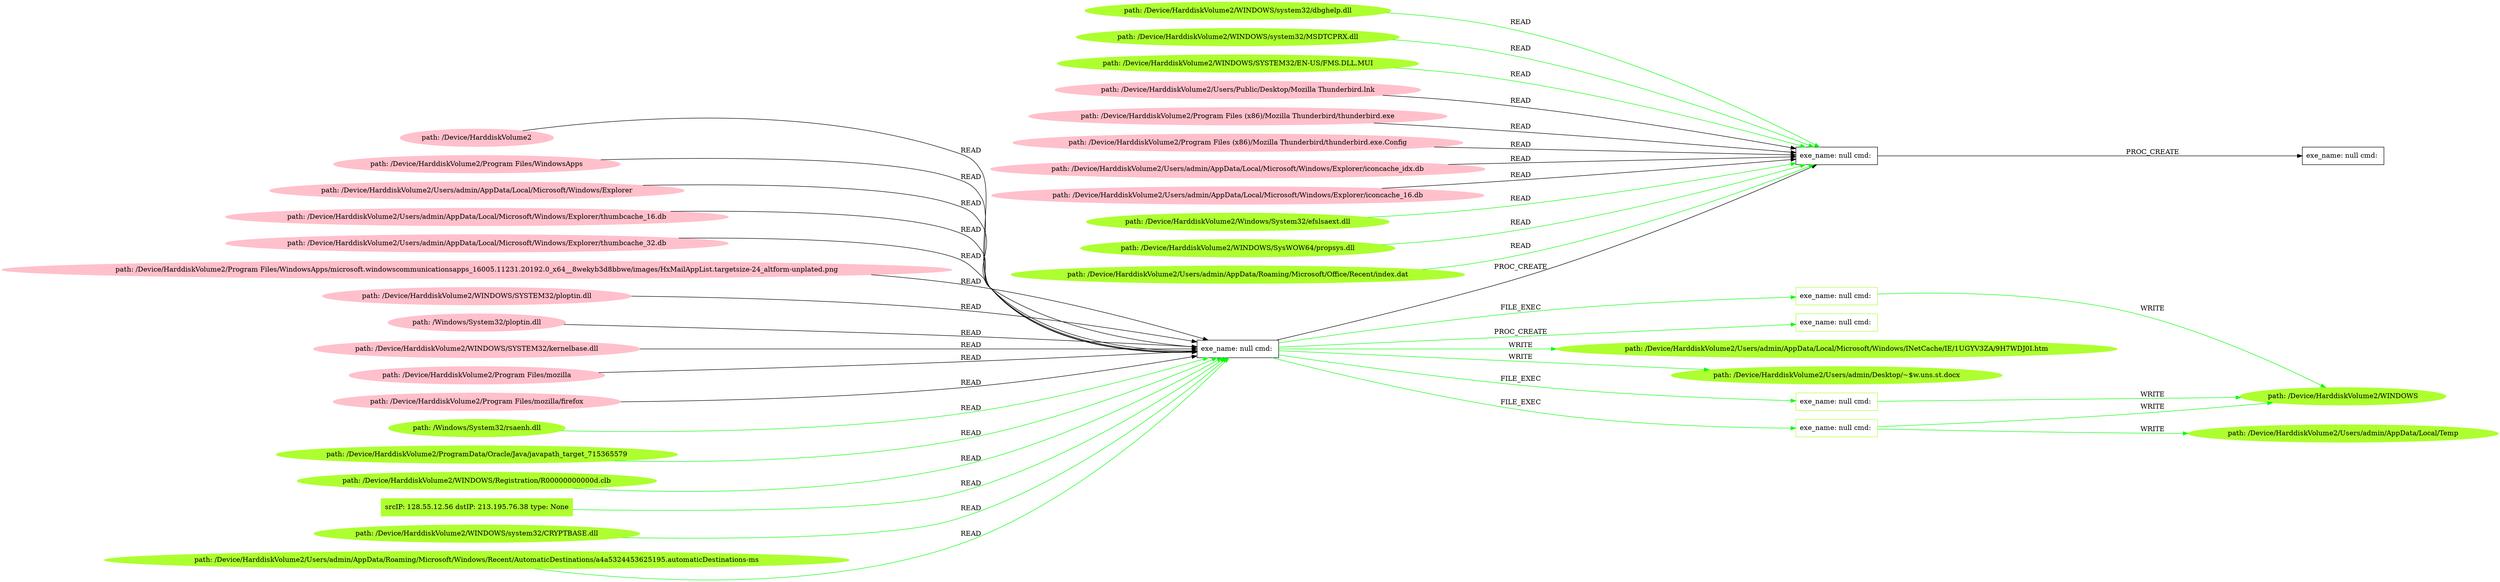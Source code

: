 digraph {
	rankdir=LR
	23 [label="exe_name: null cmd: " color=black shape=box style=solid]
	46 [label="exe_name: null cmd: " color=greenyellow shape=box style=solid]
	23 -> 46 [label=FILE_EXEC color=green]
	23 [label="exe_name: null cmd: " color=black shape=box style=solid]
	53 [label="exe_name: null cmd: " color=greenyellow shape=box style=solid]
	23 -> 53 [label=FILE_EXEC color=green]
	23 [label="exe_name: null cmd: " color=black shape=box style=solid]
	56 [label="exe_name: null cmd: " color=greenyellow shape=box style=solid]
	23 -> 56 [label=FILE_EXEC color=green]
	62 [label="path: /Device/HarddiskVolume2/WINDOWS/system32/dbghelp.dll" color=greenyellow shape=oval style=filled]
	0 [label="exe_name: null cmd: " color=black shape=box style=solid]
	62 -> 0 [label=READ color=green]
	61 [label="path: /Device/HarddiskVolume2/WINDOWS/system32/MSDTCPRX.dll" color=greenyellow shape=oval style=filled]
	0 [label="exe_name: null cmd: " color=black shape=box style=solid]
	61 -> 0 [label=READ color=green]
	60 [label="path: /Device/HarddiskVolume2/WINDOWS/SYSTEM32/EN-US/FMS.DLL.MUI" color=greenyellow shape=oval style=filled]
	0 [label="exe_name: null cmd: " color=black shape=box style=solid]
	60 -> 0 [label=READ color=green]
	28 [label="path: /Device/HarddiskVolume2" color=pink shape=oval style=filled]
	23 [label="exe_name: null cmd: " color=black shape=box style=solid]
	28 -> 23 [label=READ color=black]
	7 [label="path: /Device/HarddiskVolume2/Program Files/WindowsApps" color=pink shape=oval style=filled]
	23 [label="exe_name: null cmd: " color=black shape=box style=solid]
	7 -> 23 [label=READ color=black]
	36 [label="path: /Device/HarddiskVolume2/Users/admin/AppData/Local/Microsoft/Windows/Explorer" color=pink shape=oval style=filled]
	23 [label="exe_name: null cmd: " color=black shape=box style=solid]
	36 -> 23 [label=READ color=black]
	10 [label="path: /Device/HarddiskVolume2/Users/admin/AppData/Local/Microsoft/Windows/Explorer/thumbcache_16.db" color=pink shape=oval style=filled]
	23 [label="exe_name: null cmd: " color=black shape=box style=solid]
	10 -> 23 [label=READ color=black]
	27 [label="path: /Device/HarddiskVolume2/Users/admin/AppData/Local/Microsoft/Windows/Explorer/thumbcache_32.db" color=pink shape=oval style=filled]
	23 [label="exe_name: null cmd: " color=black shape=box style=solid]
	27 -> 23 [label=READ color=black]
	19 [label="path: /Device/HarddiskVolume2/Program Files/WindowsApps/microsoft.windowscommunicationsapps_16005.11231.20192.0_x64__8wekyb3d8bbwe/images/HxMailAppList.targetsize-24_altform-unplated.png" color=pink shape=oval style=filled]
	23 [label="exe_name: null cmd: " color=black shape=box style=solid]
	19 -> 23 [label=READ color=black]
	16 [label="path: /Device/HarddiskVolume2/WINDOWS/SYSTEM32/ploptin.dll" color=pink shape=oval style=filled]
	23 [label="exe_name: null cmd: " color=black shape=box style=solid]
	16 -> 23 [label=READ color=black]
	2 [label="path: /Windows/System32/ploptin.dll" color=pink shape=oval style=filled]
	23 [label="exe_name: null cmd: " color=black shape=box style=solid]
	2 -> 23 [label=READ color=black]
	4 [label="path: /Device/HarddiskVolume2/WINDOWS/SYSTEM32/kernelbase.dll" color=pink shape=oval style=filled]
	23 [label="exe_name: null cmd: " color=black shape=box style=solid]
	4 -> 23 [label=READ color=black]
	17 [label="path: /Device/HarddiskVolume2/Program Files/mozilla" color=pink shape=oval style=filled]
	23 [label="exe_name: null cmd: " color=black shape=box style=solid]
	17 -> 23 [label=READ color=black]
	20 [label="path: /Device/HarddiskVolume2/Program Files/mozilla/firefox" color=pink shape=oval style=filled]
	23 [label="exe_name: null cmd: " color=black shape=box style=solid]
	20 -> 23 [label=READ color=black]
	23 [label="exe_name: null cmd: " color=black shape=box style=solid]
	0 [label="exe_name: null cmd: " color=black shape=box style=solid]
	23 -> 0 [label=PROC_CREATE color=black]
	24 [label="path: /Device/HarddiskVolume2/Users/Public/Desktop/Mozilla Thunderbird.lnk" color=pink shape=oval style=filled]
	0 [label="exe_name: null cmd: " color=black shape=box style=solid]
	24 -> 0 [label=READ color=black]
	31 [label="path: /Device/HarddiskVolume2/Program Files (x86)/Mozilla Thunderbird/thunderbird.exe" color=pink shape=oval style=filled]
	0 [label="exe_name: null cmd: " color=black shape=box style=solid]
	31 -> 0 [label=READ color=black]
	25 [label="path: /Device/HarddiskVolume2/Program Files (x86)/Mozilla Thunderbird/thunderbird.exe.Config" color=pink shape=oval style=filled]
	0 [label="exe_name: null cmd: " color=black shape=box style=solid]
	25 -> 0 [label=READ color=black]
	26 [label="path: /Device/HarddiskVolume2/Users/admin/AppData/Local/Microsoft/Windows/Explorer/iconcache_idx.db" color=pink shape=oval style=filled]
	0 [label="exe_name: null cmd: " color=black shape=box style=solid]
	26 -> 0 [label=READ color=black]
	3 [label="path: /Device/HarddiskVolume2/Users/admin/AppData/Local/Microsoft/Windows/Explorer/iconcache_16.db" color=pink shape=oval style=filled]
	0 [label="exe_name: null cmd: " color=black shape=box style=solid]
	3 -> 0 [label=READ color=black]
	0 [label="exe_name: null cmd: " color=black shape=box style=solid]
	1 [label="exe_name: null cmd: " color=black shape=box style=solid]
	0 -> 1 [label=PROC_CREATE color=black]
	63 [label="path: /Device/HarddiskVolume2/Windows/System32/efslsaext.dll" color=greenyellow shape=oval style=filled]
	0 [label="exe_name: null cmd: " color=black shape=box style=solid]
	63 -> 0 [label=READ color=green]
	52 [label="path: /Windows/System32/rsaenh.dll" color=greenyellow shape=oval style=filled]
	23 [label="exe_name: null cmd: " color=black shape=box style=solid]
	52 -> 23 [label=READ color=green]
	50 [label="path: /Device/HarddiskVolume2/ProgramData/Oracle/Java/javapath_target_715365579" color=greenyellow shape=oval style=filled]
	23 [label="exe_name: null cmd: " color=black shape=box style=solid]
	50 -> 23 [label=READ color=green]
	42 [label="path: /Device/HarddiskVolume2/WINDOWS/Registration/R00000000000d.clb" color=greenyellow shape=oval style=filled]
	23 [label="exe_name: null cmd: " color=black shape=box style=solid]
	42 -> 23 [label=READ color=green]
	58 [label="path: /Device/HarddiskVolume2/WINDOWS/SysWOW64/propsys.dll" color=greenyellow shape=oval style=filled]
	0 [label="exe_name: null cmd: " color=black shape=box style=solid]
	58 -> 0 [label=READ color=green]
	49 [label="srcIP: 128.55.12.56 dstIP: 213.195.76.38 type: None" color=greenyellow shape=box style=filled]
	23 [label="exe_name: null cmd: " color=black shape=box style=solid]
	49 -> 23 [label=READ color=green]
	48 [label="path: /Device/HarddiskVolume2/WINDOWS/system32/CRYPTBASE.dll" color=greenyellow shape=oval style=filled]
	23 [label="exe_name: null cmd: " color=black shape=box style=solid]
	48 -> 23 [label=READ color=green]
	56 [label="exe_name: null cmd: " color=greenyellow shape=box style=solid]
	47 [label="path: /Device/HarddiskVolume2/WINDOWS" color=greenyellow shape=oval style=filled]
	56 -> 47 [label=WRITE color=green]
	23 [label="exe_name: null cmd: " color=black shape=box style=solid]
	45 [label="exe_name: null cmd: " color=greenyellow shape=box style=solid]
	23 -> 45 [label=PROC_CREATE color=green]
	23 [label="exe_name: null cmd: " color=black shape=box style=solid]
	43 [label="path: /Device/HarddiskVolume2/Users/admin/AppData/Local/Microsoft/Windows/INetCache/IE/1UGYV3ZA/9H7WDJ0I.htm" color=greenyellow shape=oval style=filled]
	23 -> 43 [label=WRITE color=green]
	23 [label="exe_name: null cmd: " color=black shape=box style=solid]
	44 [label="path: /Device/HarddiskVolume2/Users/admin/Desktop/~$w.uns.st.docx" color=greenyellow shape=oval style=filled]
	23 -> 44 [label=WRITE color=green]
	59 [label="path: /Device/HarddiskVolume2/Users/admin/AppData/Roaming/Microsoft/Office/Recent/index.dat" color=greenyellow shape=oval style=filled]
	0 [label="exe_name: null cmd: " color=black shape=box style=solid]
	59 -> 0 [label=READ color=green]
	46 [label="exe_name: null cmd: " color=greenyellow shape=box style=solid]
	47 [label="path: /Device/HarddiskVolume2/WINDOWS" color=greenyellow shape=oval style=filled]
	46 -> 47 [label=WRITE color=green]
	53 [label="exe_name: null cmd: " color=greenyellow shape=box style=solid]
	47 [label="path: /Device/HarddiskVolume2/WINDOWS" color=greenyellow shape=oval style=filled]
	53 -> 47 [label=WRITE color=green]
	53 [label="exe_name: null cmd: " color=greenyellow shape=box style=solid]
	54 [label="path: /Device/HarddiskVolume2/Users/admin/AppData/Local/Temp" color=greenyellow shape=oval style=filled]
	53 -> 54 [label=WRITE color=green]
	51 [label="path: /Device/HarddiskVolume2/Users/admin/AppData/Roaming/Microsoft/Windows/Recent/AutomaticDestinations/a4a5324453625195.automaticDestinations-ms" color=greenyellow shape=oval style=filled]
	23 [label="exe_name: null cmd: " color=black shape=box style=solid]
	51 -> 23 [label=READ color=green]
}
